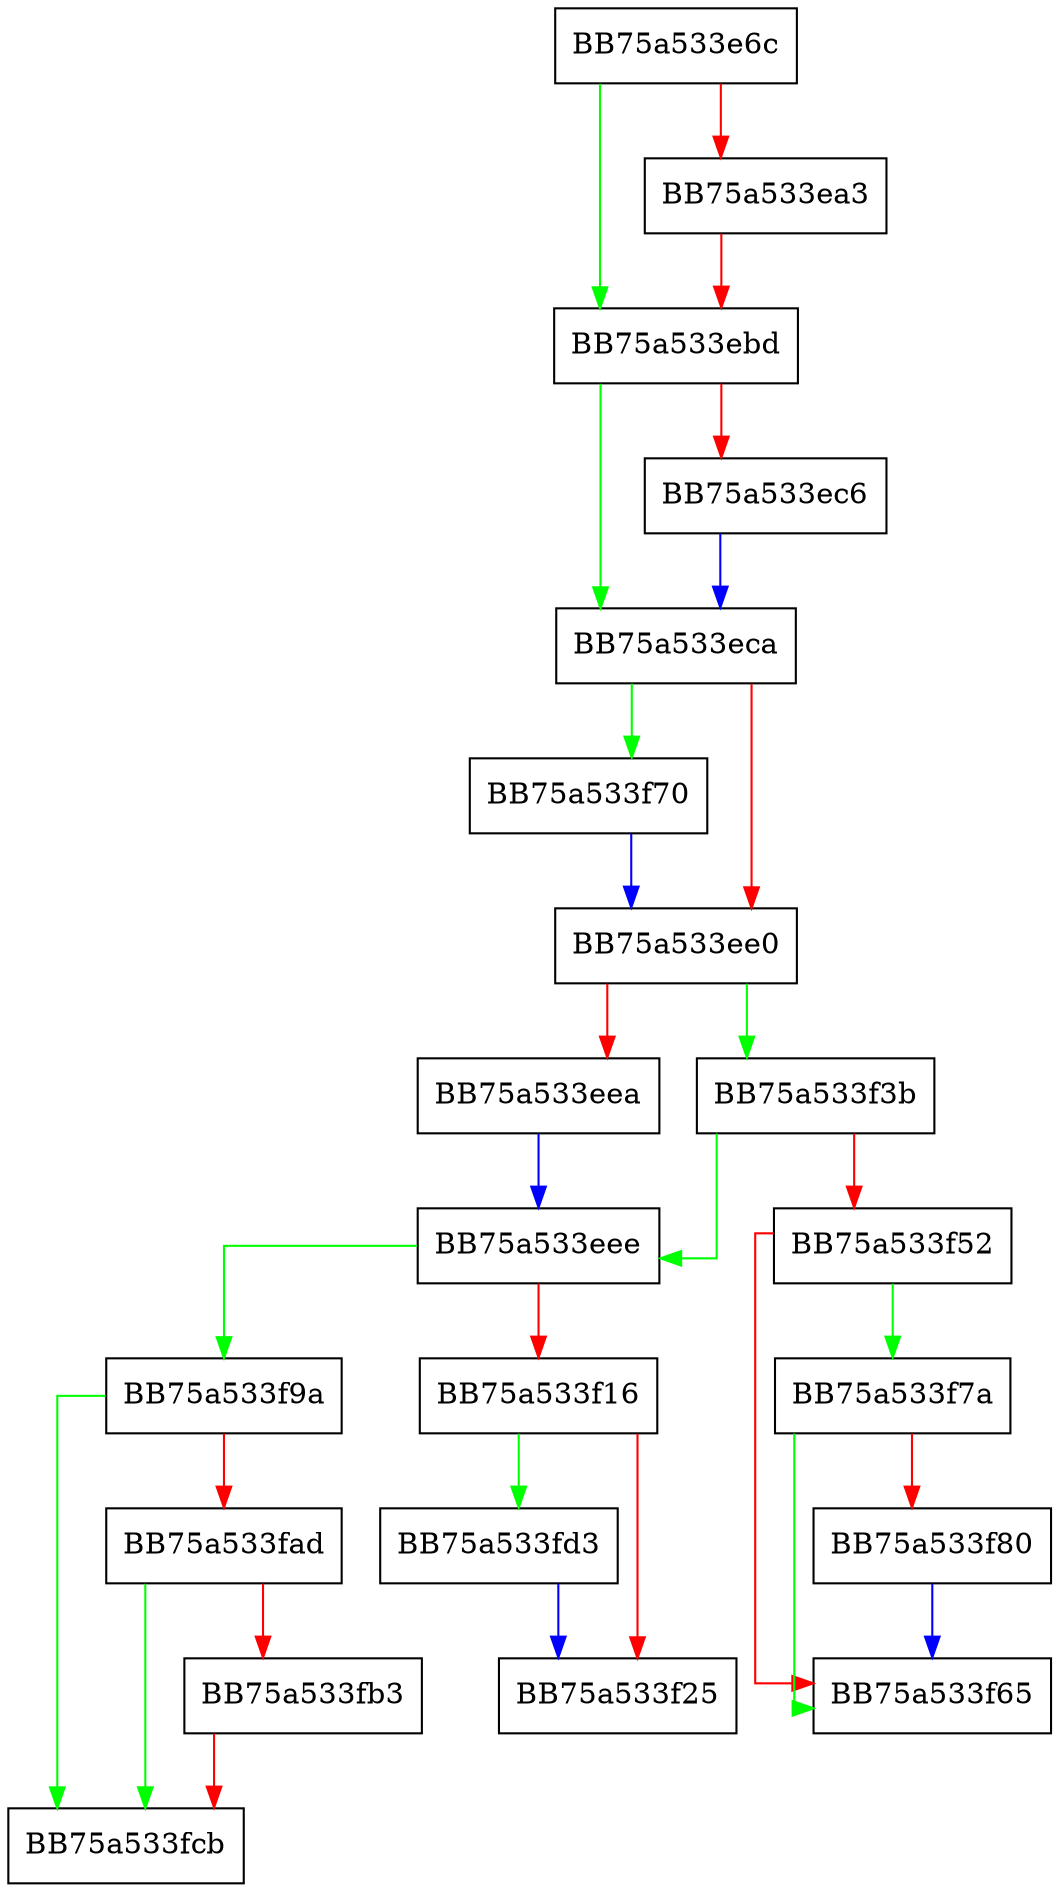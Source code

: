digraph NtfsNonResidentData {
  node [shape="box"];
  graph [splines=ortho];
  BB75a533e6c -> BB75a533ebd [color="green"];
  BB75a533e6c -> BB75a533ea3 [color="red"];
  BB75a533ea3 -> BB75a533ebd [color="red"];
  BB75a533ebd -> BB75a533eca [color="green"];
  BB75a533ebd -> BB75a533ec6 [color="red"];
  BB75a533ec6 -> BB75a533eca [color="blue"];
  BB75a533eca -> BB75a533f70 [color="green"];
  BB75a533eca -> BB75a533ee0 [color="red"];
  BB75a533ee0 -> BB75a533f3b [color="green"];
  BB75a533ee0 -> BB75a533eea [color="red"];
  BB75a533eea -> BB75a533eee [color="blue"];
  BB75a533eee -> BB75a533f9a [color="green"];
  BB75a533eee -> BB75a533f16 [color="red"];
  BB75a533f16 -> BB75a533fd3 [color="green"];
  BB75a533f16 -> BB75a533f25 [color="red"];
  BB75a533f3b -> BB75a533eee [color="green"];
  BB75a533f3b -> BB75a533f52 [color="red"];
  BB75a533f52 -> BB75a533f7a [color="green"];
  BB75a533f52 -> BB75a533f65 [color="red"];
  BB75a533f70 -> BB75a533ee0 [color="blue"];
  BB75a533f7a -> BB75a533f65 [color="green"];
  BB75a533f7a -> BB75a533f80 [color="red"];
  BB75a533f80 -> BB75a533f65 [color="blue"];
  BB75a533f9a -> BB75a533fcb [color="green"];
  BB75a533f9a -> BB75a533fad [color="red"];
  BB75a533fad -> BB75a533fcb [color="green"];
  BB75a533fad -> BB75a533fb3 [color="red"];
  BB75a533fb3 -> BB75a533fcb [color="red"];
  BB75a533fd3 -> BB75a533f25 [color="blue"];
}